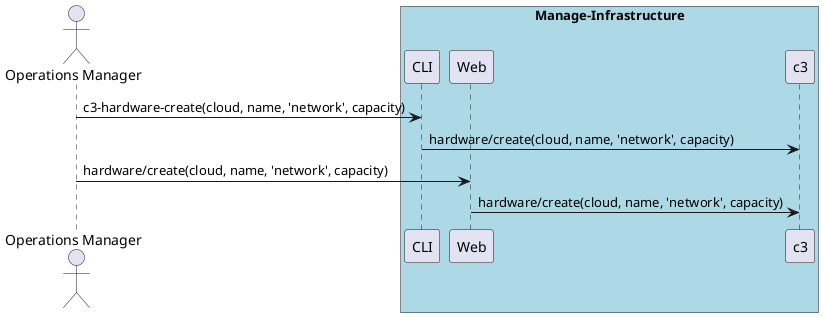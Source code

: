 @startuml
Actor "Operations Manager" as A

box "Manage-Infrastructure" #lightblue
participant CLI as CLI
participant Web as Web
participant "c3" as S
A -> CLI : c3-hardware-create(cloud, name, 'network', capacity)
CLI -> S : hardware/create(cloud, name, 'network', capacity)
A -> Web : hardware/create(cloud, name, 'network', capacity)
Web -> S : hardware/create(cloud, name, 'network', capacity)
end box
@enduml
